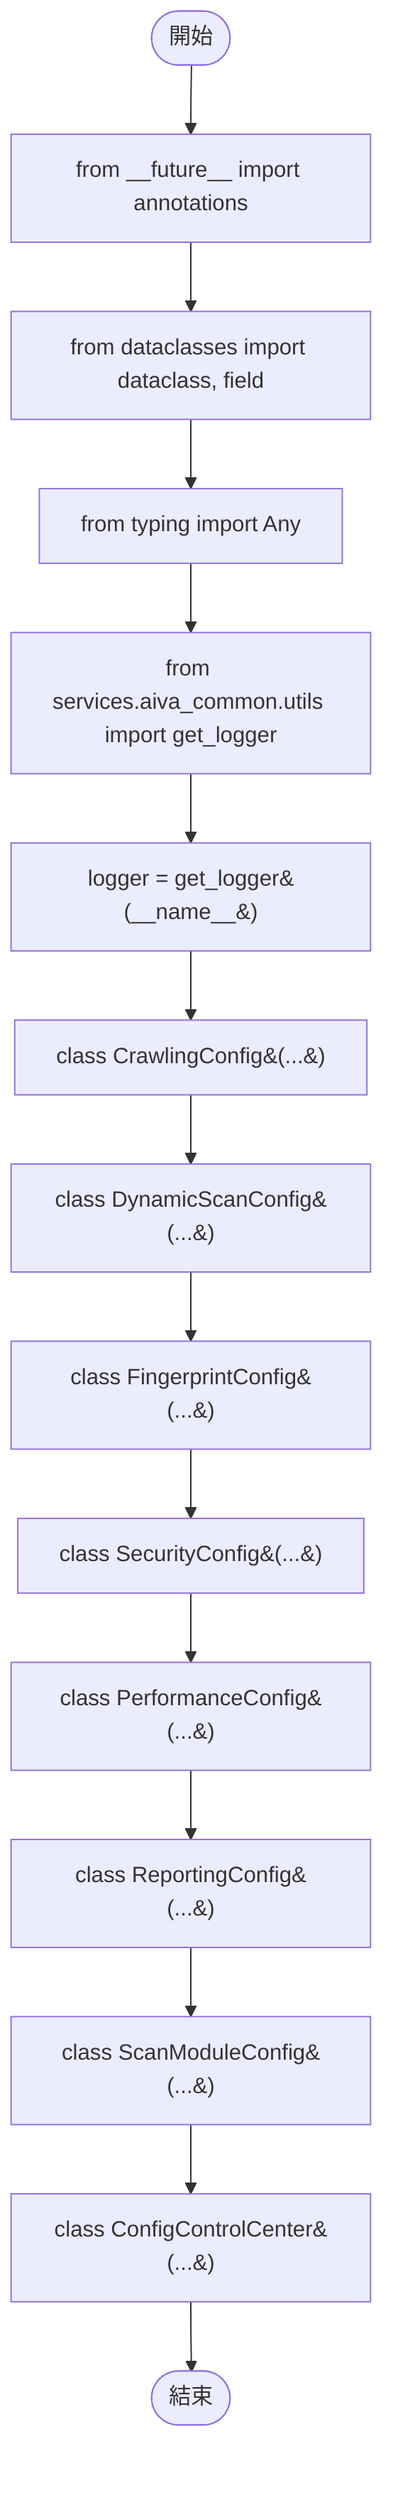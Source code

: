 flowchart TB
    n1([開始])
    n2([結束])
    n3[from __future__ import annotations]
    n4[from dataclasses import dataclass, field]
    n5[from typing import Any]
    n6[from services.aiva_common.utils import get_logger]
    n7[logger = get_logger&#40;__name__&#41;]
    n8[class CrawlingConfig&#40;...&#41;]
    n9[class DynamicScanConfig&#40;...&#41;]
    n10[class FingerprintConfig&#40;...&#41;]
    n11[class SecurityConfig&#40;...&#41;]
    n12[class PerformanceConfig&#40;...&#41;]
    n13[class ReportingConfig&#40;...&#41;]
    n14[class ScanModuleConfig&#40;...&#41;]
    n15[class ConfigControlCenter&#40;...&#41;]
    n1 --> n3
    n3 --> n4
    n4 --> n5
    n5 --> n6
    n6 --> n7
    n7 --> n8
    n8 --> n9
    n9 --> n10
    n10 --> n11
    n11 --> n12
    n12 --> n13
    n13 --> n14
    n14 --> n15
    n15 --> n2